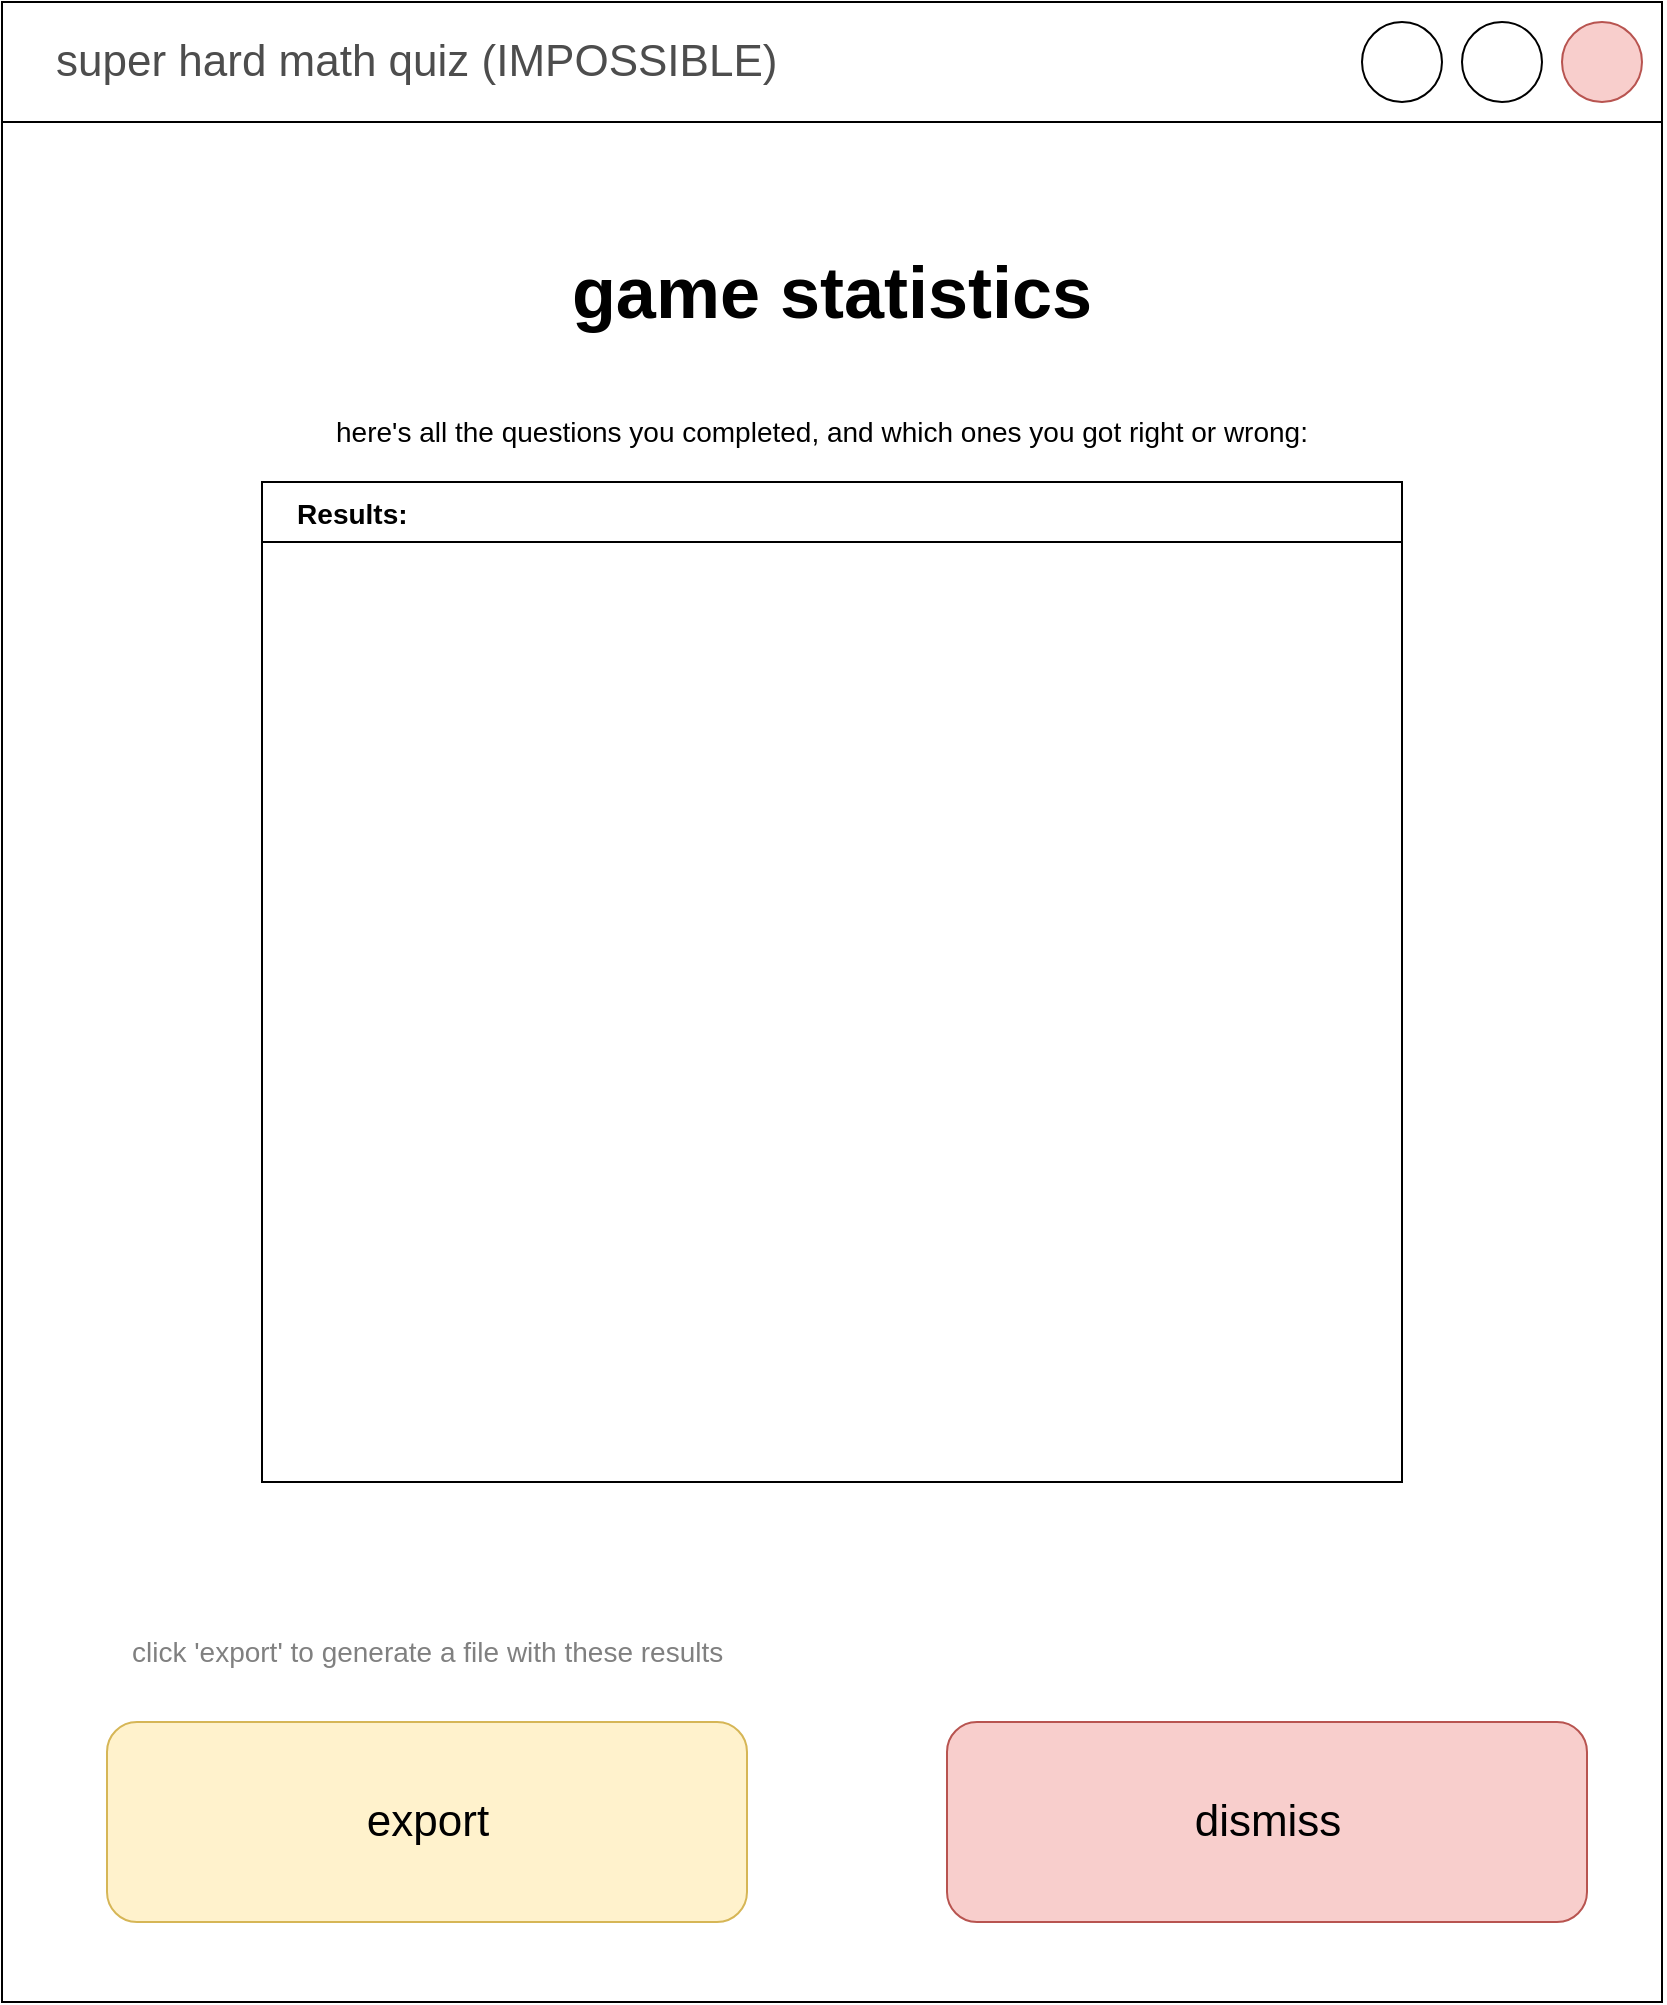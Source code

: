 <mxfile version="20.2.2" type="onedrive"><diagram id="wPa4k0JmfBA7hTxgsRUb" name="Page-1"><mxGraphModel grid="1" page="1" gridSize="10" guides="1" tooltips="1" connect="1" arrows="1" fold="1" pageScale="1" pageWidth="850" pageHeight="1100" math="0" shadow="0"><root><mxCell id="0"/><mxCell id="1" parent="0"/><mxCell id="ek06Pz2OJbiN1S61Dzll-8" value="" style="rounded=0;whiteSpace=wrap;html=1;" vertex="1" parent="1"><mxGeometry x="10" y="-1090" width="830" height="1000" as="geometry"/></mxCell><mxCell id="ek06Pz2OJbiN1S61Dzll-9" value="" style="endArrow=none;html=1;rounded=0;" edge="1" parent="1" target="ek06Pz2OJbiN1S61Dzll-8"><mxGeometry width="50" height="50" relative="1" as="geometry"><mxPoint x="10" y="-1030" as="sourcePoint"/><mxPoint x="60" y="-1080" as="targetPoint"/><Array as="points"><mxPoint x="840" y="-1030"/></Array></mxGeometry></mxCell><mxCell id="ek06Pz2OJbiN1S61Dzll-10" value="" style="ellipse;whiteSpace=wrap;html=1;aspect=fixed;fillColor=#f8cecc;strokeColor=#b85450;" vertex="1" parent="1"><mxGeometry x="790" y="-1080" width="40" height="40" as="geometry"/></mxCell><mxCell id="ek06Pz2OJbiN1S61Dzll-11" value="" style="ellipse;whiteSpace=wrap;html=1;aspect=fixed;" vertex="1" parent="1"><mxGeometry x="740" y="-1080" width="40" height="40" as="geometry"/></mxCell><mxCell id="ek06Pz2OJbiN1S61Dzll-12" value="" style="ellipse;whiteSpace=wrap;html=1;aspect=fixed;" vertex="1" parent="1"><mxGeometry x="690" y="-1080" width="40" height="40" as="geometry"/></mxCell><mxCell id="ek06Pz2OJbiN1S61Dzll-13" value="&lt;font color=&quot;#4d4d4d&quot;&gt;super hard math quiz (IMPOSSIBLE)&lt;/font&gt;" style="text;html=1;strokeColor=none;fillColor=none;align=left;verticalAlign=middle;whiteSpace=wrap;rounded=0;fontSize=22;" vertex="1" parent="1"><mxGeometry x="35" y="-1075" width="390" height="30" as="geometry"/></mxCell><mxCell id="U254CO-_oJIgN0CCbhB6-1" value="&lt;font size=&quot;1&quot; style=&quot;&quot;&gt;&lt;b style=&quot;font-size: 36px;&quot;&gt;game statistics&lt;/b&gt;&lt;/font&gt;" style="text;html=1;strokeColor=none;fillColor=none;align=center;verticalAlign=middle;whiteSpace=wrap;rounded=0;" vertex="1" parent="1"><mxGeometry x="170" y="-1010" width="510" height="130" as="geometry"/></mxCell><mxCell id="U254CO-_oJIgN0CCbhB6-2" value="    Results:" style="swimlane;startSize=30;align=left;fontStyle=1;fontSize=14;" vertex="1" parent="1"><mxGeometry x="140" y="-850" width="570" height="500" as="geometry"><mxRectangle x="140" y="-860" width="80" height="30" as="alternateBounds"/></mxGeometry></mxCell><mxCell id="U254CO-_oJIgN0CCbhB6-3" value="here's all the questions you completed, and which ones you got right or wrong:" style="text;html=1;strokeColor=none;fillColor=none;align=left;verticalAlign=middle;whiteSpace=wrap;rounded=0;fontSize=14;" vertex="1" parent="1"><mxGeometry x="175" y="-890" width="515" height="30" as="geometry"/></mxCell><mxCell id="U254CO-_oJIgN0CCbhB6-4" value="" style="rounded=1;whiteSpace=wrap;html=1;labelBackgroundColor=#FFFFFF;fontSize=16;fillColor=#f8cecc;strokeColor=#b85450;" vertex="1" parent="1"><mxGeometry x="482.5" y="-230" width="320" height="100" as="geometry"/></mxCell><mxCell id="U254CO-_oJIgN0CCbhB6-5" value="&lt;font style=&quot;font-size: 22px;&quot;&gt;dismiss&lt;/font&gt;" style="text;html=1;strokeColor=none;fillColor=none;align=center;verticalAlign=middle;whiteSpace=wrap;rounded=0;" vertex="1" parent="1"><mxGeometry x="547.5" y="-195" width="190" height="30" as="geometry"/></mxCell><mxCell id="U254CO-_oJIgN0CCbhB6-6" value="" style="rounded=1;whiteSpace=wrap;html=1;labelBackgroundColor=#FFFFFF;fontSize=16;fillColor=#fff2cc;strokeColor=#d6b656;" vertex="1" parent="1"><mxGeometry x="62.5" y="-230" width="320" height="100" as="geometry"/></mxCell><mxCell id="U254CO-_oJIgN0CCbhB6-7" value="&lt;font style=&quot;font-size: 22px;&quot;&gt;export&lt;/font&gt;" style="text;html=1;strokeColor=none;fillColor=none;align=center;verticalAlign=middle;whiteSpace=wrap;rounded=0;" vertex="1" parent="1"><mxGeometry x="127.5" y="-195" width="190" height="30" as="geometry"/></mxCell><mxCell id="U254CO-_oJIgN0CCbhB6-8" value="&lt;font style=&quot;font-size: 14px;&quot;&gt;click 'export' to generate a file with these results&lt;/font&gt;" style="text;html=1;strokeColor=none;fillColor=none;align=left;verticalAlign=middle;whiteSpace=wrap;rounded=0;fontSize=14;fontColor=#808080;" vertex="1" parent="1"><mxGeometry x="72.5" y="-290" width="300" height="50" as="geometry"/></mxCell></root></mxGraphModel></diagram></mxfile>